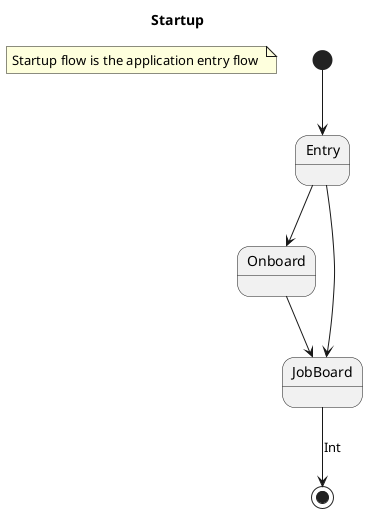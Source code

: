 /***************************************************************************
 * This source file is part of the RemoteBees open source project.         *
 *                                                                         *
 * Licensed under the MIT License. See LICENSE for license information     *
 ***************************************************************************/

@startuml Startup

title Startup
note "Startup flow is the application entry flow " as N1

!$export_lang = %getenv("export_lang")

[*] --> Entry

Entry --> Onboard
Entry --> JobBoard

Onboard --> JobBoard

' Temporary workaround for a FlowKit bug in Android where
' a flow returns Void/Unit would cause NullPointerException
!if ($export_lang == "swift")
JobBoard --> [*]
!else
JobBoard --> [*]: Int
!endif

@enduml
